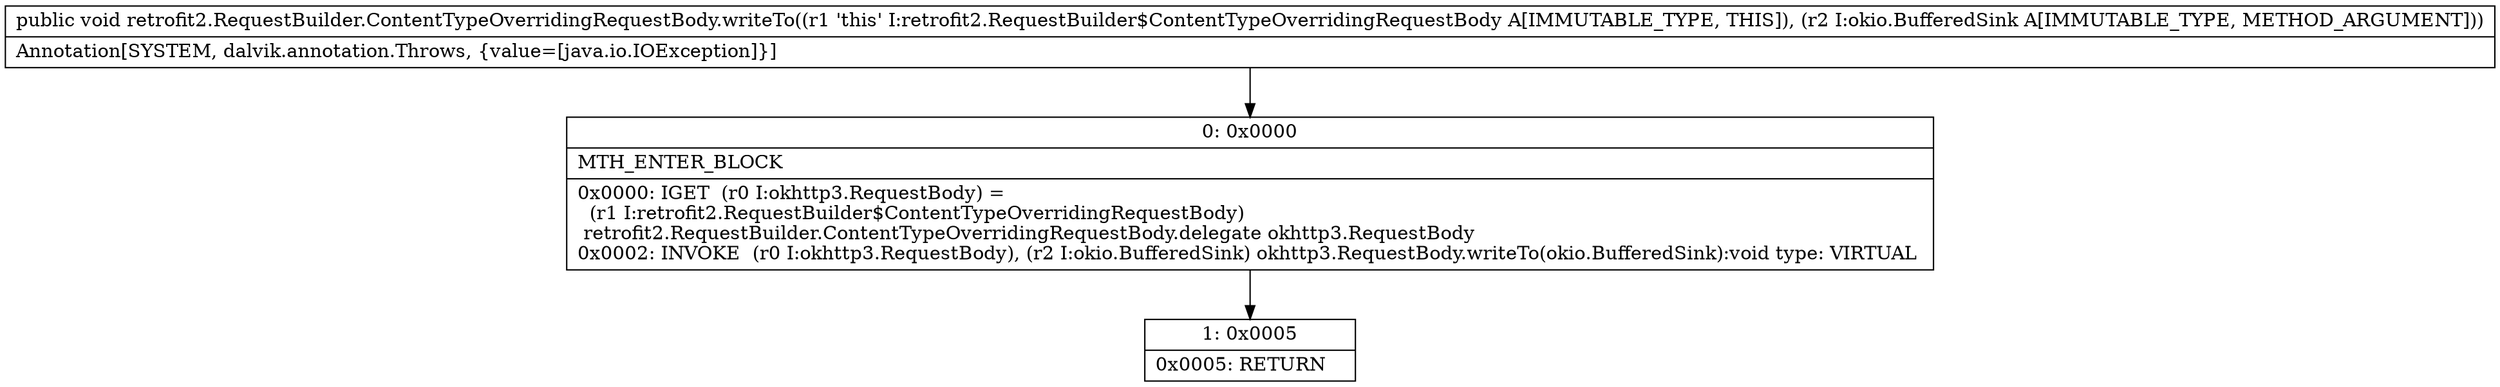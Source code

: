 digraph "CFG forretrofit2.RequestBuilder.ContentTypeOverridingRequestBody.writeTo(Lokio\/BufferedSink;)V" {
Node_0 [shape=record,label="{0\:\ 0x0000|MTH_ENTER_BLOCK\l|0x0000: IGET  (r0 I:okhttp3.RequestBody) = \l  (r1 I:retrofit2.RequestBuilder$ContentTypeOverridingRequestBody)\l retrofit2.RequestBuilder.ContentTypeOverridingRequestBody.delegate okhttp3.RequestBody \l0x0002: INVOKE  (r0 I:okhttp3.RequestBody), (r2 I:okio.BufferedSink) okhttp3.RequestBody.writeTo(okio.BufferedSink):void type: VIRTUAL \l}"];
Node_1 [shape=record,label="{1\:\ 0x0005|0x0005: RETURN   \l}"];
MethodNode[shape=record,label="{public void retrofit2.RequestBuilder.ContentTypeOverridingRequestBody.writeTo((r1 'this' I:retrofit2.RequestBuilder$ContentTypeOverridingRequestBody A[IMMUTABLE_TYPE, THIS]), (r2 I:okio.BufferedSink A[IMMUTABLE_TYPE, METHOD_ARGUMENT]))  | Annotation[SYSTEM, dalvik.annotation.Throws, \{value=[java.io.IOException]\}]\l}"];
MethodNode -> Node_0;
Node_0 -> Node_1;
}

